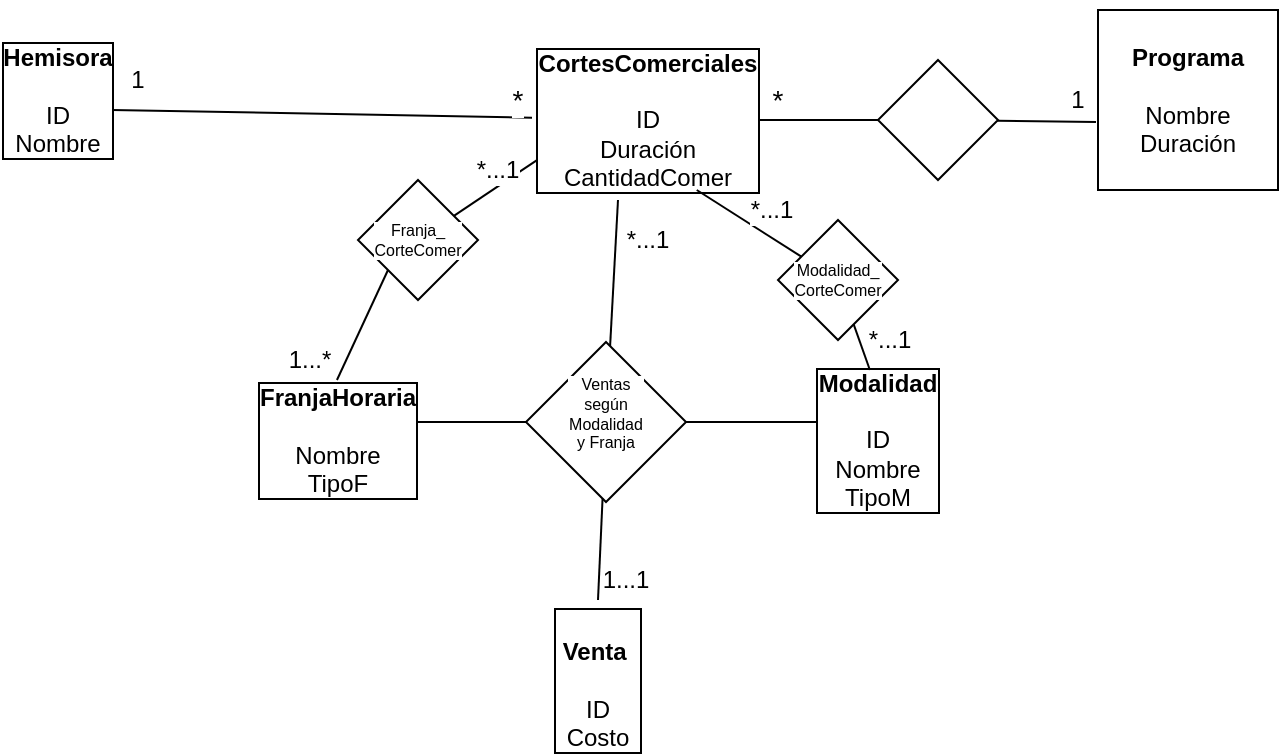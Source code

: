 <mxfile version="14.4.4" type="device"><diagram id="uhbmdeXv4ZYudvaJwzun" name="Page-1"><mxGraphModel dx="782" dy="746" grid="1" gridSize="10" guides="1" tooltips="1" connect="1" arrows="1" fold="1" page="1" pageScale="1" pageWidth="827" pageHeight="1169" math="0" shadow="0"><root><mxCell id="0"/><mxCell id="1" parent="0"/><mxCell id="9B2jO08Wm2VUa184rkzh-41" value="" style="endArrow=none;html=1;fontSize=8;entryX=-0.25;entryY=0.75;entryDx=0;entryDy=0;entryPerimeter=0;" edge="1" parent="1"><mxGeometry width="50" height="50" relative="1" as="geometry"><mxPoint x="360" y="301" as="sourcePoint"/><mxPoint x="560" y="301" as="targetPoint"/></mxGeometry></mxCell><mxCell id="9B2jO08Wm2VUa184rkzh-1" value="" style="whiteSpace=wrap;html=1;aspect=fixed;" vertex="1" parent="1"><mxGeometry x="700" y="95" width="90" height="90" as="geometry"/></mxCell><mxCell id="9B2jO08Wm2VUa184rkzh-2" value="&lt;b&gt;Programa&lt;/b&gt;&lt;br&gt;&lt;br&gt;Nombre&lt;br&gt;Duración" style="text;html=1;strokeColor=none;fillColor=none;align=center;verticalAlign=middle;whiteSpace=wrap;rounded=0;" vertex="1" parent="1"><mxGeometry x="700" y="90" width="90" height="100" as="geometry"/></mxCell><mxCell id="9B2jO08Wm2VUa184rkzh-4" value="&lt;b&gt;CortesComerciales&lt;br&gt;&lt;/b&gt;&lt;br&gt;ID&lt;br&gt;Duración&lt;br&gt;CantidadComer" style="text;html=1;strokeColor=none;fillColor=none;align=center;verticalAlign=middle;whiteSpace=wrap;rounded=0;labelBorderColor=#000000;" vertex="1" parent="1"><mxGeometry x="410" y="90" width="130" height="120" as="geometry"/></mxCell><mxCell id="9B2jO08Wm2VUa184rkzh-5" value="&lt;b&gt;Hemisora&lt;/b&gt;&lt;br&gt;&lt;br&gt;ID&lt;br&gt;Nombre" style="text;html=1;strokeColor=none;fillColor=none;align=center;verticalAlign=middle;whiteSpace=wrap;rounded=0;labelBorderColor=#000000;" vertex="1" parent="1"><mxGeometry x="160" y="130" width="40" height="20" as="geometry"/></mxCell><mxCell id="9B2jO08Wm2VUa184rkzh-9" value="&lt;b&gt;FranjaHoraria&lt;/b&gt;&lt;br&gt;&lt;br&gt;Nombre&lt;br&gt;TipoF" style="text;html=1;strokeColor=none;fillColor=none;align=center;verticalAlign=middle;whiteSpace=wrap;rounded=0;labelBorderColor=#000000;" vertex="1" parent="1"><mxGeometry x="300" y="300" width="40" height="20" as="geometry"/></mxCell><mxCell id="9B2jO08Wm2VUa184rkzh-11" value="&lt;b&gt;&amp;nbsp; &amp;nbsp; &amp;nbsp; &amp;nbsp;Venta&amp;nbsp;&amp;nbsp;&lt;/b&gt;&lt;br&gt;&lt;br&gt;ID&lt;br&gt;Costo" style="text;html=1;strokeColor=none;fillColor=none;align=center;verticalAlign=middle;whiteSpace=wrap;rounded=0;labelBorderColor=#000000;" vertex="1" parent="1"><mxGeometry x="430" y="420" width="40" height="20" as="geometry"/></mxCell><mxCell id="9B2jO08Wm2VUa184rkzh-12" value="&lt;b&gt;Modalidad&lt;/b&gt;&lt;br&gt;&lt;br&gt;ID&lt;br&gt;Nombre&lt;br&gt;TipoM" style="text;html=1;strokeColor=none;fillColor=none;align=center;verticalAlign=middle;whiteSpace=wrap;rounded=0;labelBorderColor=#000000;" vertex="1" parent="1"><mxGeometry x="570" y="300" width="40" height="20" as="geometry"/></mxCell><mxCell id="9B2jO08Wm2VUa184rkzh-24" value="" style="endArrow=none;html=1;entryX=-0.011;entryY=0.61;entryDx=0;entryDy=0;entryPerimeter=0;" edge="1" parent="1" source="9B2jO08Wm2VUa184rkzh-14" target="9B2jO08Wm2VUa184rkzh-2"><mxGeometry width="50" height="50" relative="1" as="geometry"><mxPoint x="530" y="150" as="sourcePoint"/><mxPoint x="580" y="100" as="targetPoint"/></mxGeometry></mxCell><mxCell id="9B2jO08Wm2VUa184rkzh-25" value="" style="endArrow=none;html=1;entryX=0.154;entryY=0.667;entryDx=0;entryDy=0;entryPerimeter=0;" edge="1" parent="1" source="9B2jO08Wm2VUa184rkzh-28"><mxGeometry width="50" height="50" relative="1" as="geometry"><mxPoint x="319.48" y="280" as="sourcePoint"/><mxPoint x="419.5" y="170.04" as="targetPoint"/><Array as="points"/></mxGeometry></mxCell><mxCell id="9B2jO08Wm2VUa184rkzh-14" value="" style="rhombus;whiteSpace=wrap;html=1;labelBackgroundColor=#FFFFFF;" vertex="1" parent="1"><mxGeometry x="590" y="120" width="60" height="60" as="geometry"/></mxCell><mxCell id="9B2jO08Wm2VUa184rkzh-26" value="" style="endArrow=none;html=1;" edge="1" parent="1" target="9B2jO08Wm2VUa184rkzh-14"><mxGeometry width="50" height="50" relative="1" as="geometry"><mxPoint x="530" y="150" as="sourcePoint"/><mxPoint x="699.01" y="151" as="targetPoint"/></mxGeometry></mxCell><mxCell id="9B2jO08Wm2VUa184rkzh-28" value="" style="rhombus;whiteSpace=wrap;html=1;labelBackgroundColor=#FFFFFF;" vertex="1" parent="1"><mxGeometry x="330" y="180" width="60" height="60" as="geometry"/></mxCell><mxCell id="9B2jO08Wm2VUa184rkzh-29" value="" style="endArrow=none;html=1;entryX=0;entryY=1;entryDx=0;entryDy=0;" edge="1" parent="1" target="9B2jO08Wm2VUa184rkzh-28"><mxGeometry width="50" height="50" relative="1" as="geometry"><mxPoint x="319.48" y="280" as="sourcePoint"/><mxPoint x="419.5" y="170.04" as="targetPoint"/><Array as="points"/></mxGeometry></mxCell><mxCell id="9B2jO08Wm2VUa184rkzh-30" value="" style="endArrow=none;html=1;" edge="1" parent="1" source="9B2jO08Wm2VUa184rkzh-31"><mxGeometry width="50" height="50" relative="1" as="geometry"><mxPoint x="535.938" y="275" as="sourcePoint"/><mxPoint x="499.375" y="185" as="targetPoint"/></mxGeometry></mxCell><mxCell id="9B2jO08Wm2VUa184rkzh-31" value="" style="rhombus;whiteSpace=wrap;html=1;labelBackgroundColor=#FFFFFF;" vertex="1" parent="1"><mxGeometry x="540" y="200" width="60" height="60" as="geometry"/></mxCell><mxCell id="9B2jO08Wm2VUa184rkzh-32" value="" style="endArrow=none;html=1;" edge="1" parent="1" target="9B2jO08Wm2VUa184rkzh-31"><mxGeometry width="50" height="50" relative="1" as="geometry"><mxPoint x="585.938" y="275" as="sourcePoint"/><mxPoint x="549.375" y="185" as="targetPoint"/></mxGeometry></mxCell><mxCell id="9B2jO08Wm2VUa184rkzh-33" value="" style="endArrow=none;html=1;" edge="1" parent="1" source="9B2jO08Wm2VUa184rkzh-34"><mxGeometry width="50" height="50" relative="1" as="geometry"><mxPoint x="450" y="390" as="sourcePoint"/><mxPoint x="460" y="190" as="targetPoint"/></mxGeometry></mxCell><mxCell id="9B2jO08Wm2VUa184rkzh-40" style="edgeStyle=orthogonalEdgeStyle;rounded=0;orthogonalLoop=1;jettySize=auto;html=1;exitX=0;exitY=0;exitDx=0;exitDy=0;entryX=0;entryY=0.5;entryDx=0;entryDy=0;fontSize=8;" edge="1" parent="1" source="9B2jO08Wm2VUa184rkzh-34" target="9B2jO08Wm2VUa184rkzh-36"><mxGeometry relative="1" as="geometry"/></mxCell><mxCell id="9B2jO08Wm2VUa184rkzh-34" value="" style="rhombus;whiteSpace=wrap;html=1;labelBackgroundColor=#FFFFFF;" vertex="1" parent="1"><mxGeometry x="414" y="261" width="80" height="80" as="geometry"/></mxCell><mxCell id="9B2jO08Wm2VUa184rkzh-35" value="" style="endArrow=none;html=1;" edge="1" parent="1" target="9B2jO08Wm2VUa184rkzh-34"><mxGeometry width="50" height="50" relative="1" as="geometry"><mxPoint x="450" y="390" as="sourcePoint"/><mxPoint x="460" y="190" as="targetPoint"/></mxGeometry></mxCell><mxCell id="9B2jO08Wm2VUa184rkzh-36" value="&lt;font style=&quot;font-size: 8px;&quot;&gt;Ventas según Modalidad y Franja&lt;/font&gt;" style="text;html=1;strokeColor=none;fillColor=none;align=center;verticalAlign=middle;whiteSpace=wrap;rounded=0;labelBackgroundColor=#FFFFFF;fontSize=8;" vertex="1" parent="1"><mxGeometry x="434" y="287" width="40" height="20" as="geometry"/></mxCell><mxCell id="9B2jO08Wm2VUa184rkzh-37" value="Modalidad_&lt;br&gt;CorteComer" style="text;html=1;strokeColor=none;fillColor=none;align=center;verticalAlign=middle;whiteSpace=wrap;rounded=0;labelBackgroundColor=#FFFFFF;fontSize=8;" vertex="1" parent="1"><mxGeometry x="550" y="220" width="40" height="20" as="geometry"/></mxCell><mxCell id="9B2jO08Wm2VUa184rkzh-39" value="Franja_&lt;br&gt;CorteComer" style="text;html=1;strokeColor=none;fillColor=none;align=center;verticalAlign=middle;whiteSpace=wrap;rounded=0;labelBackgroundColor=#FFFFFF;fontSize=8;" vertex="1" parent="1"><mxGeometry x="340" y="200" width="40" height="20" as="geometry"/></mxCell><mxCell id="9B2jO08Wm2VUa184rkzh-45" value="" style="endArrow=none;html=1;fontSize=8;" edge="1" parent="1"><mxGeometry width="50" height="50" relative="1" as="geometry"><mxPoint x="207" y="145" as="sourcePoint"/><mxPoint x="417" y="148.818" as="targetPoint"/></mxGeometry></mxCell><mxCell id="9B2jO08Wm2VUa184rkzh-47" value="*" style="text;html=1;strokeColor=none;fillColor=none;align=center;verticalAlign=middle;whiteSpace=wrap;rounded=0;labelBackgroundColor=#FFFFFF;fontSize=14;" vertex="1" parent="1"><mxGeometry x="520" y="130" width="40" height="20" as="geometry"/></mxCell><mxCell id="9B2jO08Wm2VUa184rkzh-48" value="1" style="text;html=1;strokeColor=none;fillColor=none;align=center;verticalAlign=middle;whiteSpace=wrap;rounded=0;labelBackgroundColor=#FFFFFF;fontSize=12;" vertex="1" parent="1"><mxGeometry x="670" y="130" width="40" height="20" as="geometry"/></mxCell><mxCell id="9B2jO08Wm2VUa184rkzh-49" value="1" style="text;html=1;strokeColor=none;fillColor=none;align=center;verticalAlign=middle;whiteSpace=wrap;rounded=0;labelBackgroundColor=#FFFFFF;fontSize=12;" vertex="1" parent="1"><mxGeometry x="200" y="120" width="40" height="20" as="geometry"/></mxCell><mxCell id="9B2jO08Wm2VUa184rkzh-50" value="*" style="text;html=1;strokeColor=none;fillColor=none;align=center;verticalAlign=middle;whiteSpace=wrap;rounded=0;labelBackgroundColor=#FFFFFF;fontSize=14;" vertex="1" parent="1"><mxGeometry x="390" y="130" width="40" height="20" as="geometry"/></mxCell><mxCell id="9B2jO08Wm2VUa184rkzh-51" value="*...1" style="text;html=1;strokeColor=none;fillColor=none;align=center;verticalAlign=middle;whiteSpace=wrap;rounded=0;labelBackgroundColor=#FFFFFF;fontSize=12;" vertex="1" parent="1"><mxGeometry x="380" y="165" width="40" height="20" as="geometry"/></mxCell><mxCell id="9B2jO08Wm2VUa184rkzh-52" value="1...*" style="text;html=1;strokeColor=none;fillColor=none;align=center;verticalAlign=middle;whiteSpace=wrap;rounded=0;labelBackgroundColor=#FFFFFF;fontSize=12;" vertex="1" parent="1"><mxGeometry x="286" y="260" width="40" height="20" as="geometry"/></mxCell><mxCell id="9B2jO08Wm2VUa184rkzh-53" value="*...1" style="text;html=1;strokeColor=none;fillColor=none;align=center;verticalAlign=middle;whiteSpace=wrap;rounded=0;labelBackgroundColor=#FFFFFF;fontSize=12;" vertex="1" parent="1"><mxGeometry x="517" y="185" width="40" height="20" as="geometry"/></mxCell><mxCell id="9B2jO08Wm2VUa184rkzh-54" value="*...1" style="text;html=1;strokeColor=none;fillColor=none;align=center;verticalAlign=middle;whiteSpace=wrap;rounded=0;labelBackgroundColor=#FFFFFF;fontSize=12;" vertex="1" parent="1"><mxGeometry x="576" y="250" width="40" height="20" as="geometry"/></mxCell><mxCell id="9B2jO08Wm2VUa184rkzh-55" value="1...1" style="text;html=1;strokeColor=none;fillColor=none;align=center;verticalAlign=middle;whiteSpace=wrap;rounded=0;labelBackgroundColor=#FFFFFF;fontSize=12;" vertex="1" parent="1"><mxGeometry x="444" y="370" width="40" height="20" as="geometry"/></mxCell><mxCell id="9B2jO08Wm2VUa184rkzh-56" value="*...1" style="text;html=1;strokeColor=none;fillColor=none;align=center;verticalAlign=middle;whiteSpace=wrap;rounded=0;labelBackgroundColor=#FFFFFF;fontSize=12;" vertex="1" parent="1"><mxGeometry x="455" y="200" width="40" height="20" as="geometry"/></mxCell></root></mxGraphModel></diagram></mxfile>